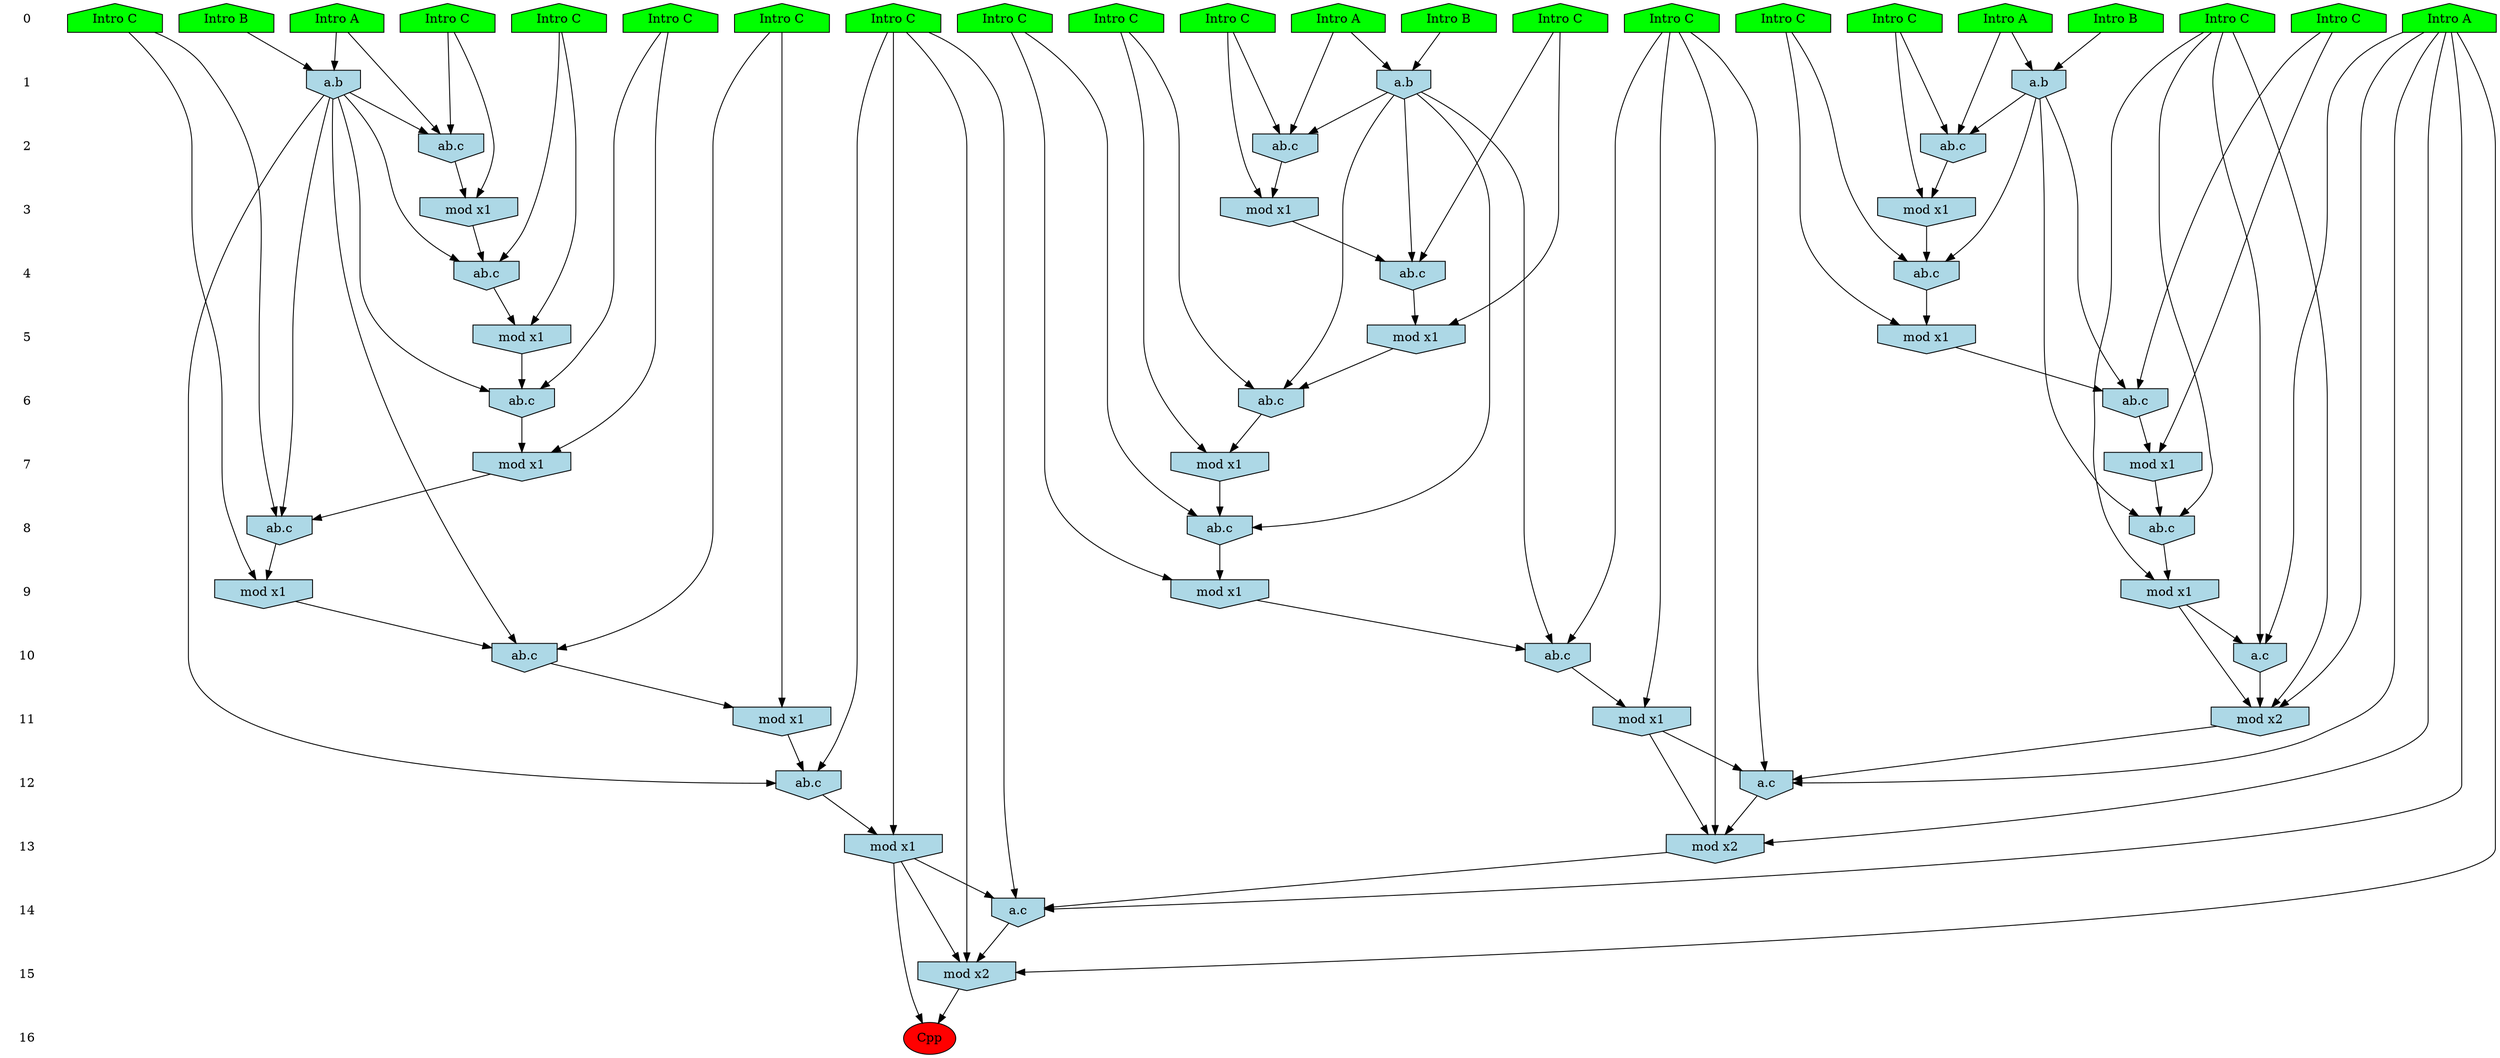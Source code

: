 /* Compression of 1 causal flows obtained in average at 2.110084E+01 t.u */
/* Compressed causal flows were: [3979] */
digraph G{
 ranksep=.5 ; 
{ rank = same ; "0" [shape=plaintext] ; node_1 [label ="Intro A", shape=house, style=filled, fillcolor=green] ;
node_2 [label ="Intro B", shape=house, style=filled, fillcolor=green] ;
node_3 [label ="Intro B", shape=house, style=filled, fillcolor=green] ;
node_4 [label ="Intro A", shape=house, style=filled, fillcolor=green] ;
node_5 [label ="Intro B", shape=house, style=filled, fillcolor=green] ;
node_6 [label ="Intro A", shape=house, style=filled, fillcolor=green] ;
node_7 [label ="Intro A", shape=house, style=filled, fillcolor=green] ;
node_8 [label ="Intro C", shape=house, style=filled, fillcolor=green] ;
node_9 [label ="Intro C", shape=house, style=filled, fillcolor=green] ;
node_10 [label ="Intro C", shape=house, style=filled, fillcolor=green] ;
node_11 [label ="Intro C", shape=house, style=filled, fillcolor=green] ;
node_12 [label ="Intro C", shape=house, style=filled, fillcolor=green] ;
node_13 [label ="Intro C", shape=house, style=filled, fillcolor=green] ;
node_14 [label ="Intro C", shape=house, style=filled, fillcolor=green] ;
node_15 [label ="Intro C", shape=house, style=filled, fillcolor=green] ;
node_16 [label ="Intro C", shape=house, style=filled, fillcolor=green] ;
node_17 [label ="Intro C", shape=house, style=filled, fillcolor=green] ;
node_18 [label ="Intro C", shape=house, style=filled, fillcolor=green] ;
node_19 [label ="Intro C", shape=house, style=filled, fillcolor=green] ;
node_20 [label ="Intro C", shape=house, style=filled, fillcolor=green] ;
node_21 [label ="Intro C", shape=house, style=filled, fillcolor=green] ;
node_22 [label ="Intro C", shape=house, style=filled, fillcolor=green] ;
}
{ rank = same ; "1" [shape=plaintext] ; node_23 [label="a.b", shape=invhouse, style=filled, fillcolor = lightblue] ;
node_32 [label="a.b", shape=invhouse, style=filled, fillcolor = lightblue] ;
node_37 [label="a.b", shape=invhouse, style=filled, fillcolor = lightblue] ;
}
{ rank = same ; "2" [shape=plaintext] ; node_24 [label="ab.c", shape=invhouse, style=filled, fillcolor = lightblue] ;
node_33 [label="ab.c", shape=invhouse, style=filled, fillcolor = lightblue] ;
node_38 [label="ab.c", shape=invhouse, style=filled, fillcolor = lightblue] ;
}
{ rank = same ; "3" [shape=plaintext] ; node_25 [label="mod x1", shape=invhouse, style=filled, fillcolor = lightblue] ;
node_34 [label="mod x1", shape=invhouse, style=filled, fillcolor = lightblue] ;
node_40 [label="mod x1", shape=invhouse, style=filled, fillcolor = lightblue] ;
}
{ rank = same ; "4" [shape=plaintext] ; node_26 [label="ab.c", shape=invhouse, style=filled, fillcolor = lightblue] ;
node_35 [label="ab.c", shape=invhouse, style=filled, fillcolor = lightblue] ;
node_41 [label="ab.c", shape=invhouse, style=filled, fillcolor = lightblue] ;
}
{ rank = same ; "5" [shape=plaintext] ; node_27 [label="mod x1", shape=invhouse, style=filled, fillcolor = lightblue] ;
node_36 [label="mod x1", shape=invhouse, style=filled, fillcolor = lightblue] ;
node_44 [label="mod x1", shape=invhouse, style=filled, fillcolor = lightblue] ;
}
{ rank = same ; "6" [shape=plaintext] ; node_28 [label="ab.c", shape=invhouse, style=filled, fillcolor = lightblue] ;
node_39 [label="ab.c", shape=invhouse, style=filled, fillcolor = lightblue] ;
node_46 [label="ab.c", shape=invhouse, style=filled, fillcolor = lightblue] ;
}
{ rank = same ; "7" [shape=plaintext] ; node_29 [label="mod x1", shape=invhouse, style=filled, fillcolor = lightblue] ;
node_43 [label="mod x1", shape=invhouse, style=filled, fillcolor = lightblue] ;
node_48 [label="mod x1", shape=invhouse, style=filled, fillcolor = lightblue] ;
}
{ rank = same ; "8" [shape=plaintext] ; node_30 [label="ab.c", shape=invhouse, style=filled, fillcolor = lightblue] ;
node_45 [label="ab.c", shape=invhouse, style=filled, fillcolor = lightblue] ;
node_51 [label="ab.c", shape=invhouse, style=filled, fillcolor = lightblue] ;
}
{ rank = same ; "9" [shape=plaintext] ; node_31 [label="mod x1", shape=invhouse, style=filled, fillcolor = lightblue] ;
node_47 [label="mod x1", shape=invhouse, style=filled, fillcolor = lightblue] ;
node_54 [label="mod x1", shape=invhouse, style=filled, fillcolor = lightblue] ;
}
{ rank = same ; "10" [shape=plaintext] ; node_42 [label="a.c", shape=invhouse, style=filled, fillcolor = lightblue] ;
node_50 [label="ab.c", shape=invhouse, style=filled, fillcolor = lightblue] ;
node_55 [label="ab.c", shape=invhouse, style=filled, fillcolor = lightblue] ;
}
{ rank = same ; "11" [shape=plaintext] ; node_49 [label="mod x2", shape=invhouse, style=filled, fillcolor = lightblue] ;
node_52 [label="mod x1", shape=invhouse, style=filled, fillcolor = lightblue] ;
node_57 [label="mod x1", shape=invhouse, style=filled, fillcolor = lightblue] ;
}
{ rank = same ; "12" [shape=plaintext] ; node_53 [label="a.c", shape=invhouse, style=filled, fillcolor = lightblue] ;
node_58 [label="ab.c", shape=invhouse, style=filled, fillcolor = lightblue] ;
}
{ rank = same ; "13" [shape=plaintext] ; node_56 [label="mod x2", shape=invhouse, style=filled, fillcolor = lightblue] ;
node_59 [label="mod x1", shape=invhouse, style=filled, fillcolor = lightblue] ;
}
{ rank = same ; "14" [shape=plaintext] ; node_60 [label="a.c", shape=invhouse, style=filled, fillcolor = lightblue] ;
}
{ rank = same ; "15" [shape=plaintext] ; node_61 [label="mod x2", shape=invhouse, style=filled, fillcolor = lightblue] ;
}
{ rank = same ; "16" [shape=plaintext] ; node_62 [label ="Cpp", style=filled, fillcolor=red] ;
}
"0" -> "1" [style="invis"]; 
"1" -> "2" [style="invis"]; 
"2" -> "3" [style="invis"]; 
"3" -> "4" [style="invis"]; 
"4" -> "5" [style="invis"]; 
"5" -> "6" [style="invis"]; 
"6" -> "7" [style="invis"]; 
"7" -> "8" [style="invis"]; 
"8" -> "9" [style="invis"]; 
"9" -> "10" [style="invis"]; 
"10" -> "11" [style="invis"]; 
"11" -> "12" [style="invis"]; 
"12" -> "13" [style="invis"]; 
"13" -> "14" [style="invis"]; 
"14" -> "15" [style="invis"]; 
"15" -> "16" [style="invis"]; 
node_1 -> node_23
node_2 -> node_23
node_1 -> node_24
node_9 -> node_24
node_23 -> node_24
node_9 -> node_25
node_24 -> node_25
node_18 -> node_26
node_23 -> node_26
node_25 -> node_26
node_18 -> node_27
node_26 -> node_27
node_22 -> node_28
node_23 -> node_28
node_27 -> node_28
node_22 -> node_29
node_28 -> node_29
node_13 -> node_30
node_23 -> node_30
node_29 -> node_30
node_13 -> node_31
node_30 -> node_31
node_5 -> node_32
node_6 -> node_32
node_6 -> node_33
node_14 -> node_33
node_32 -> node_33
node_14 -> node_34
node_33 -> node_34
node_11 -> node_35
node_32 -> node_35
node_34 -> node_35
node_11 -> node_36
node_35 -> node_36
node_3 -> node_37
node_7 -> node_37
node_7 -> node_38
node_19 -> node_38
node_37 -> node_38
node_15 -> node_39
node_32 -> node_39
node_36 -> node_39
node_19 -> node_40
node_38 -> node_40
node_8 -> node_41
node_37 -> node_41
node_40 -> node_41
node_4 -> node_42
node_13 -> node_42
node_31 -> node_42
node_15 -> node_43
node_39 -> node_43
node_8 -> node_44
node_41 -> node_44
node_16 -> node_45
node_32 -> node_45
node_43 -> node_45
node_21 -> node_46
node_37 -> node_46
node_44 -> node_46
node_16 -> node_47
node_45 -> node_47
node_21 -> node_48
node_46 -> node_48
node_4 -> node_49
node_13 -> node_49
node_31 -> node_49
node_42 -> node_49
node_20 -> node_50
node_32 -> node_50
node_47 -> node_50
node_10 -> node_51
node_37 -> node_51
node_48 -> node_51
node_20 -> node_52
node_50 -> node_52
node_4 -> node_53
node_20 -> node_53
node_49 -> node_53
node_52 -> node_53
node_10 -> node_54
node_51 -> node_54
node_12 -> node_55
node_37 -> node_55
node_54 -> node_55
node_4 -> node_56
node_20 -> node_56
node_52 -> node_56
node_53 -> node_56
node_12 -> node_57
node_55 -> node_57
node_17 -> node_58
node_37 -> node_58
node_57 -> node_58
node_17 -> node_59
node_58 -> node_59
node_4 -> node_60
node_17 -> node_60
node_56 -> node_60
node_59 -> node_60
node_4 -> node_61
node_17 -> node_61
node_59 -> node_61
node_60 -> node_61
node_59 -> node_62
node_61 -> node_62
}
/*
 Dot generation time: 0.000399
*/